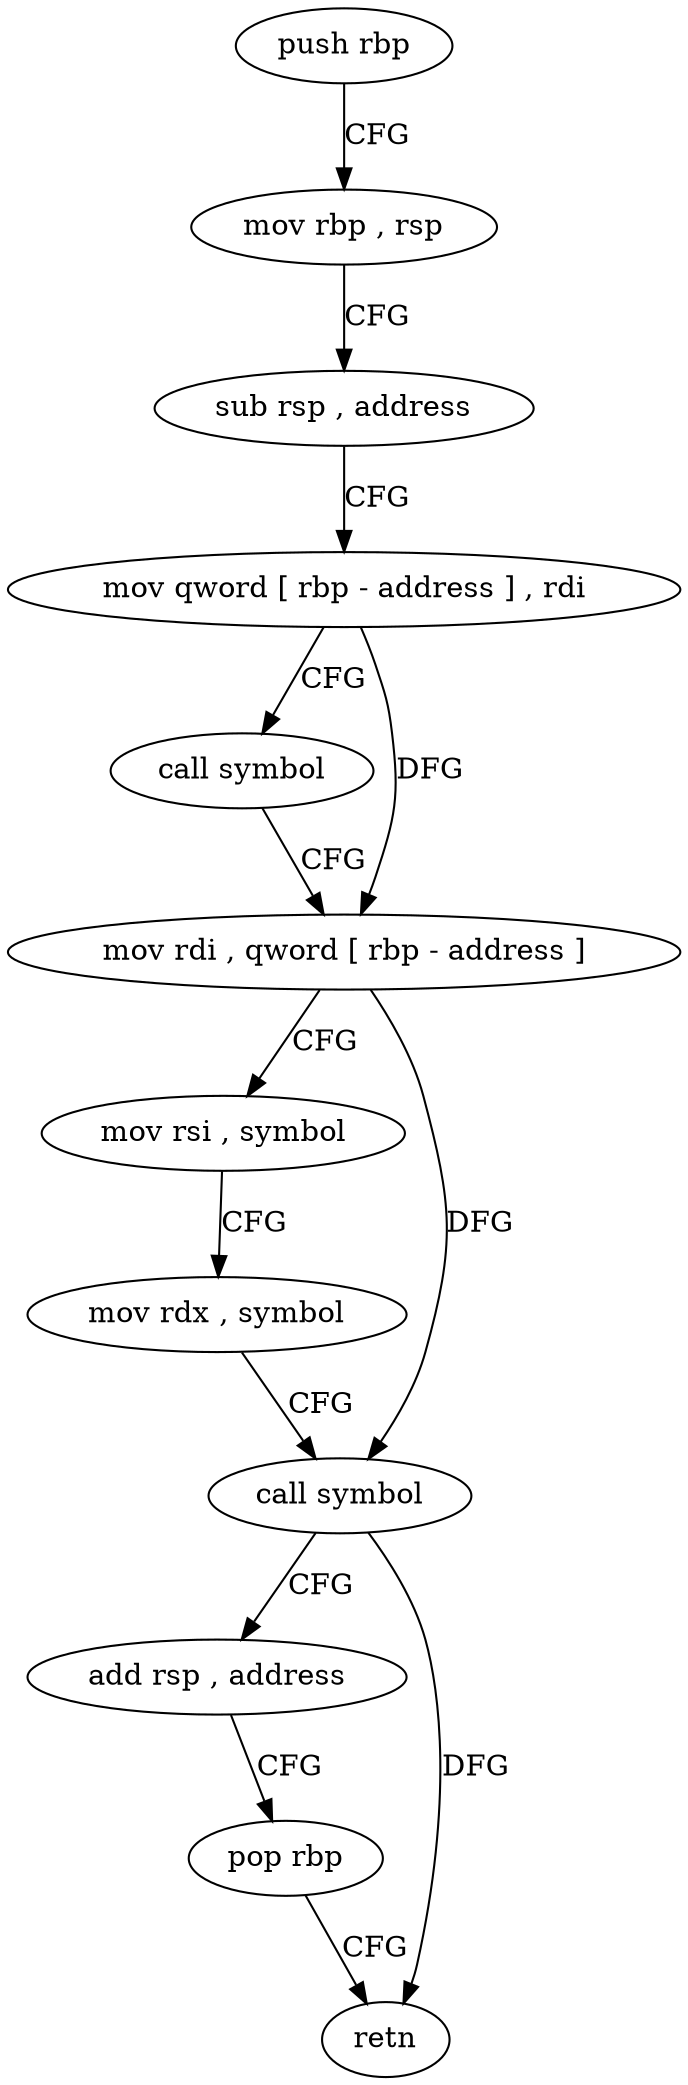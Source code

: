 digraph "func" {
"4322432" [label = "push rbp" ]
"4322433" [label = "mov rbp , rsp" ]
"4322436" [label = "sub rsp , address" ]
"4322440" [label = "mov qword [ rbp - address ] , rdi" ]
"4322444" [label = "call symbol" ]
"4322449" [label = "mov rdi , qword [ rbp - address ]" ]
"4322453" [label = "mov rsi , symbol" ]
"4322463" [label = "mov rdx , symbol" ]
"4322473" [label = "call symbol" ]
"4322478" [label = "add rsp , address" ]
"4322482" [label = "pop rbp" ]
"4322483" [label = "retn" ]
"4322432" -> "4322433" [ label = "CFG" ]
"4322433" -> "4322436" [ label = "CFG" ]
"4322436" -> "4322440" [ label = "CFG" ]
"4322440" -> "4322444" [ label = "CFG" ]
"4322440" -> "4322449" [ label = "DFG" ]
"4322444" -> "4322449" [ label = "CFG" ]
"4322449" -> "4322453" [ label = "CFG" ]
"4322449" -> "4322473" [ label = "DFG" ]
"4322453" -> "4322463" [ label = "CFG" ]
"4322463" -> "4322473" [ label = "CFG" ]
"4322473" -> "4322478" [ label = "CFG" ]
"4322473" -> "4322483" [ label = "DFG" ]
"4322478" -> "4322482" [ label = "CFG" ]
"4322482" -> "4322483" [ label = "CFG" ]
}
